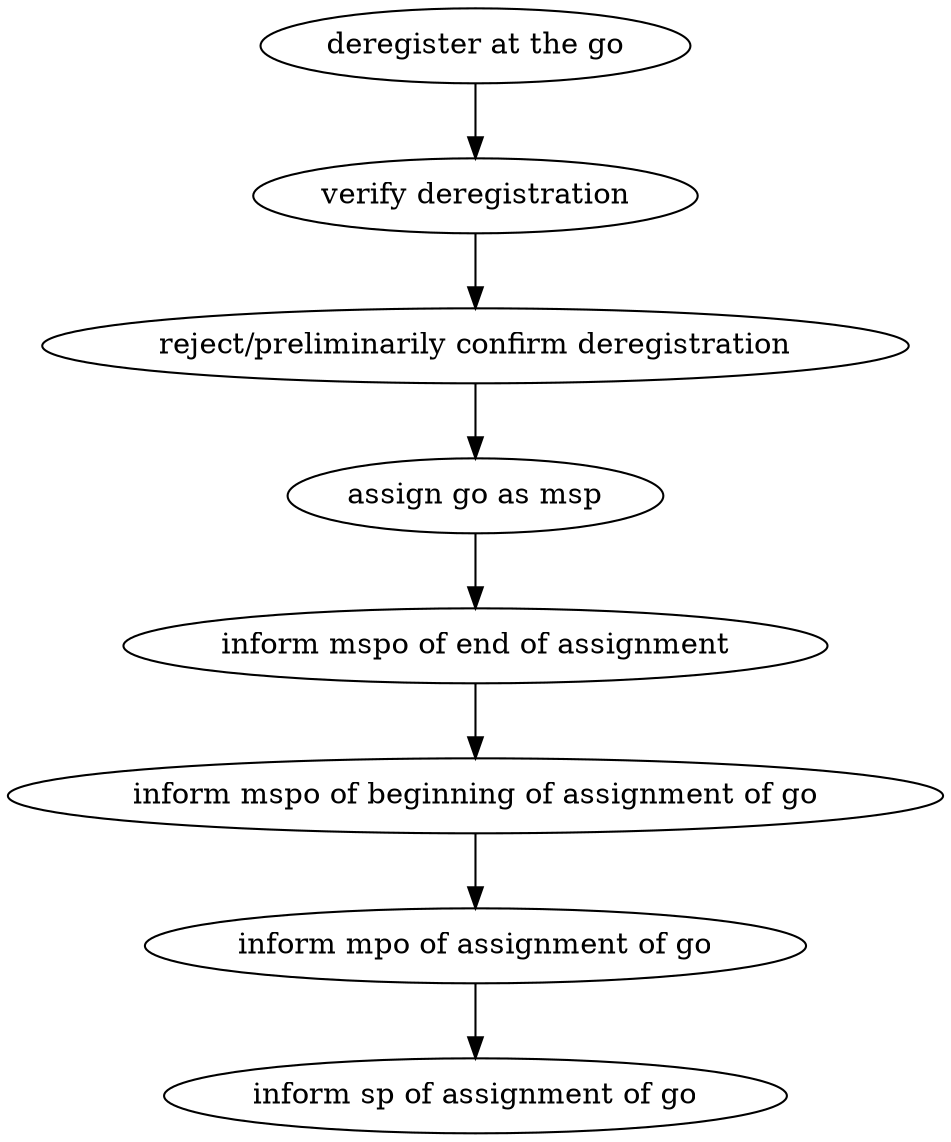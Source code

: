 strict digraph "doc-10.8" {
	graph [name="doc-10.8"];
	"deregister at the go"	[attrs="{'type': 'Activity', 'label': 'deregister at the go'}"];
	"verify deregistration"	[attrs="{'type': 'Activity', 'label': 'verify deregistration'}"];
	"deregister at the go" -> "verify deregistration"	[attrs="{'type': 'flow', 'label': 'flow'}"];
	"reject/preliminarily confirm deregistration"	[attrs="{'type': 'Activity', 'label': 'reject/preliminarily confirm deregistration'}"];
	"verify deregistration" -> "reject/preliminarily confirm deregistration"	[attrs="{'type': 'flow', 'label': 'flow'}"];
	"assign go as msp"	[attrs="{'type': 'Activity', 'label': 'assign go as msp'}"];
	"reject/preliminarily confirm deregistration" -> "assign go as msp"	[attrs="{'type': 'flow', 'label': 'flow'}"];
	"inform mspo of end of assignment"	[attrs="{'type': 'Activity', 'label': 'inform mspo of end of assignment'}"];
	"assign go as msp" -> "inform mspo of end of assignment"	[attrs="{'type': 'flow', 'label': 'flow'}"];
	"inform mspo of beginning of assignment of go"	[attrs="{'type': 'Activity', 'label': 'inform mspo of beginning of assignment of go'}"];
	"inform mspo of end of assignment" -> "inform mspo of beginning of assignment of go"	[attrs="{'type': 'flow', 'label': 'flow'}"];
	"inform mpo of assignment of go"	[attrs="{'type': 'Activity', 'label': 'inform mpo of assignment of go'}"];
	"inform mspo of beginning of assignment of go" -> "inform mpo of assignment of go"	[attrs="{'type': 'flow', 'label': 'flow'}"];
	"inform sp of assignment of go"	[attrs="{'type': 'Activity', 'label': 'inform sp of assignment of go'}"];
	"inform mpo of assignment of go" -> "inform sp of assignment of go"	[attrs="{'type': 'flow', 'label': 'flow'}"];
}
